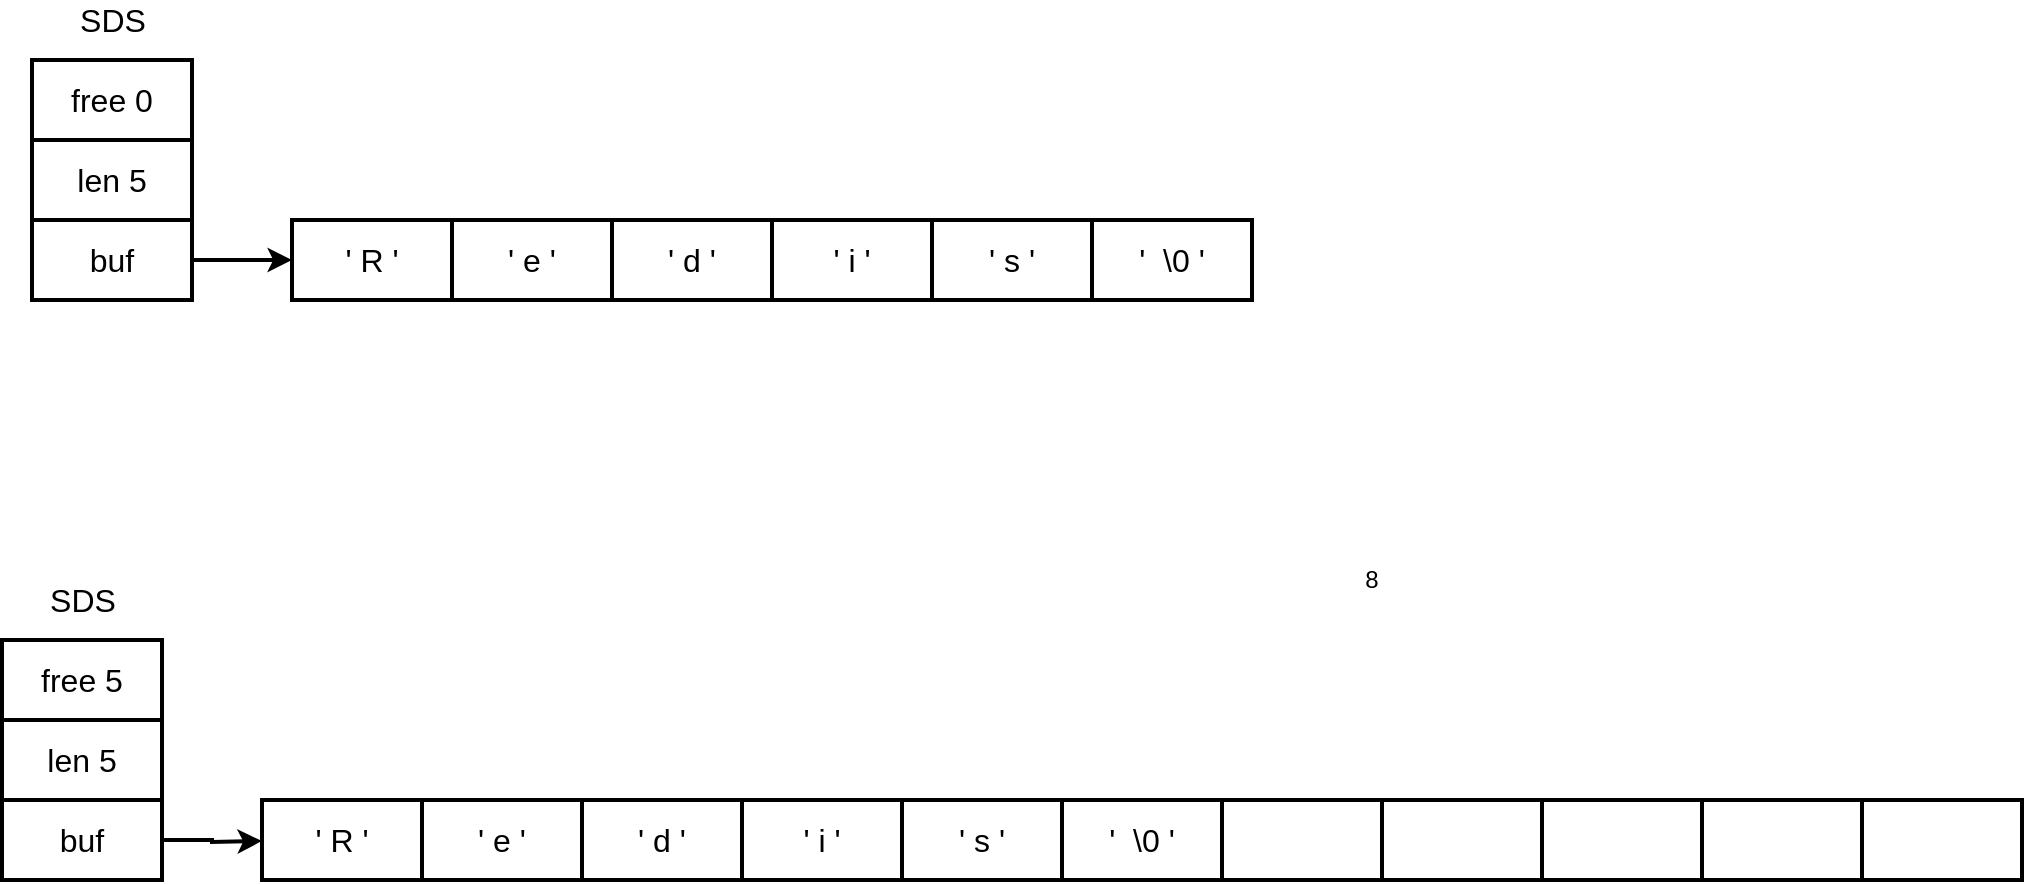 <mxfile version="14.0.3" type="github">
  <diagram id="LY2Codab3YnhHiz8OKky" name="第 1 页">
    <mxGraphModel dx="1426" dy="844" grid="1" gridSize="10" guides="1" tooltips="1" connect="1" arrows="1" fold="1" page="1" pageScale="1" pageWidth="1169" pageHeight="827" math="0" shadow="0">
      <root>
        <mxCell id="0" />
        <mxCell id="1" parent="0" />
        <mxCell id="-1yst3b768saj9NJsJvU-1" value="" style="rounded=0;whiteSpace=wrap;html=1;strokeWidth=2;" vertex="1" parent="1">
          <mxGeometry x="80" y="180" width="80" height="120" as="geometry" />
        </mxCell>
        <mxCell id="-1yst3b768saj9NJsJvU-2" value="&lt;font style=&quot;font-size: 16px&quot;&gt;free 0&lt;/font&gt;" style="rounded=0;whiteSpace=wrap;html=1;strokeWidth=2;" vertex="1" parent="1">
          <mxGeometry x="80" y="180" width="80" height="40" as="geometry" />
        </mxCell>
        <mxCell id="-1yst3b768saj9NJsJvU-3" value="&lt;font style=&quot;font-size: 16px&quot;&gt;SDS&lt;/font&gt;" style="text;html=1;align=center;verticalAlign=middle;resizable=0;points=[];autosize=1;" vertex="1" parent="1">
          <mxGeometry x="95" y="150" width="50" height="20" as="geometry" />
        </mxCell>
        <mxCell id="-1yst3b768saj9NJsJvU-4" value="&lt;font style=&quot;font-size: 16px&quot;&gt;len 5&lt;/font&gt;" style="rounded=0;whiteSpace=wrap;html=1;strokeWidth=2;" vertex="1" parent="1">
          <mxGeometry x="80" y="220" width="80" height="40" as="geometry" />
        </mxCell>
        <mxCell id="-1yst3b768saj9NJsJvU-7" value="" style="edgeStyle=orthogonalEdgeStyle;rounded=0;orthogonalLoop=1;jettySize=auto;html=1;strokeWidth=2;" edge="1" parent="1" source="-1yst3b768saj9NJsJvU-5" target="-1yst3b768saj9NJsJvU-6">
          <mxGeometry relative="1" as="geometry" />
        </mxCell>
        <mxCell id="-1yst3b768saj9NJsJvU-5" value="&lt;font style=&quot;font-size: 16px&quot;&gt;buf&lt;/font&gt;" style="rounded=0;whiteSpace=wrap;html=1;strokeWidth=2;" vertex="1" parent="1">
          <mxGeometry x="80" y="260" width="80" height="40" as="geometry" />
        </mxCell>
        <mxCell id="-1yst3b768saj9NJsJvU-6" value="" style="rounded=0;whiteSpace=wrap;html=1;strokeWidth=2;" vertex="1" parent="1">
          <mxGeometry x="210" y="260" width="480" height="40" as="geometry" />
        </mxCell>
        <mxCell id="-1yst3b768saj9NJsJvU-8" value="&lt;font style=&quot;font-size: 16px&quot;&gt;&#39; R &#39;&lt;/font&gt;" style="rounded=0;whiteSpace=wrap;html=1;strokeWidth=2;" vertex="1" parent="1">
          <mxGeometry x="210" y="260" width="80" height="40" as="geometry" />
        </mxCell>
        <mxCell id="-1yst3b768saj9NJsJvU-9" value="&lt;font style=&quot;font-size: 16px&quot;&gt;&#39; e &#39;&lt;/font&gt;" style="rounded=0;whiteSpace=wrap;html=1;strokeWidth=2;" vertex="1" parent="1">
          <mxGeometry x="290" y="260" width="80" height="40" as="geometry" />
        </mxCell>
        <mxCell id="-1yst3b768saj9NJsJvU-10" value="&lt;font style=&quot;font-size: 16px&quot;&gt;&#39; d &#39;&lt;/font&gt;" style="rounded=0;whiteSpace=wrap;html=1;strokeWidth=2;" vertex="1" parent="1">
          <mxGeometry x="370" y="260" width="80" height="40" as="geometry" />
        </mxCell>
        <mxCell id="-1yst3b768saj9NJsJvU-11" value="&lt;font style=&quot;font-size: 16px&quot;&gt;&#39; i &#39;&lt;/font&gt;" style="rounded=0;whiteSpace=wrap;html=1;strokeWidth=2;" vertex="1" parent="1">
          <mxGeometry x="450" y="260" width="80" height="40" as="geometry" />
        </mxCell>
        <mxCell id="-1yst3b768saj9NJsJvU-12" value="&lt;font style=&quot;font-size: 16px&quot;&gt;&#39; s &#39;&lt;/font&gt;" style="rounded=0;whiteSpace=wrap;html=1;strokeWidth=2;" vertex="1" parent="1">
          <mxGeometry x="530" y="260" width="80" height="40" as="geometry" />
        </mxCell>
        <mxCell id="-1yst3b768saj9NJsJvU-13" value="&lt;font style=&quot;font-size: 16px&quot;&gt;&#39;&amp;nbsp; \0 &#39;&lt;/font&gt;" style="rounded=0;whiteSpace=wrap;html=1;strokeWidth=2;" vertex="1" parent="1">
          <mxGeometry x="610" y="260" width="80" height="40" as="geometry" />
        </mxCell>
        <mxCell id="-1yst3b768saj9NJsJvU-15" value="" style="rounded=0;whiteSpace=wrap;html=1;strokeWidth=2;" vertex="1" parent="1">
          <mxGeometry x="65" y="470" width="80" height="120" as="geometry" />
        </mxCell>
        <mxCell id="-1yst3b768saj9NJsJvU-16" value="&lt;font style=&quot;font-size: 16px&quot;&gt;free 5&lt;/font&gt;" style="rounded=0;whiteSpace=wrap;html=1;strokeWidth=2;" vertex="1" parent="1">
          <mxGeometry x="65" y="470" width="80" height="40" as="geometry" />
        </mxCell>
        <mxCell id="-1yst3b768saj9NJsJvU-17" value="&lt;font style=&quot;font-size: 16px&quot;&gt;SDS&lt;/font&gt;" style="text;html=1;align=center;verticalAlign=middle;resizable=0;points=[];autosize=1;" vertex="1" parent="1">
          <mxGeometry x="80" y="440" width="50" height="20" as="geometry" />
        </mxCell>
        <mxCell id="-1yst3b768saj9NJsJvU-18" value="&lt;font style=&quot;font-size: 16px&quot;&gt;len 5&lt;/font&gt;" style="rounded=0;whiteSpace=wrap;html=1;strokeWidth=2;" vertex="1" parent="1">
          <mxGeometry x="65" y="510" width="80" height="40" as="geometry" />
        </mxCell>
        <mxCell id="-1yst3b768saj9NJsJvU-19" value="" style="edgeStyle=orthogonalEdgeStyle;rounded=0;orthogonalLoop=1;jettySize=auto;html=1;strokeWidth=2;" edge="1" source="-1yst3b768saj9NJsJvU-20" parent="1">
          <mxGeometry relative="1" as="geometry">
            <mxPoint x="195" y="570.5" as="targetPoint" />
          </mxGeometry>
        </mxCell>
        <mxCell id="-1yst3b768saj9NJsJvU-20" value="&lt;font style=&quot;font-size: 16px&quot;&gt;buf&lt;/font&gt;" style="rounded=0;whiteSpace=wrap;html=1;strokeWidth=2;" vertex="1" parent="1">
          <mxGeometry x="65" y="550" width="80" height="40" as="geometry" />
        </mxCell>
        <mxCell id="-1yst3b768saj9NJsJvU-22" value="&lt;font style=&quot;font-size: 16px&quot;&gt;&#39; R &#39;&lt;/font&gt;" style="rounded=0;whiteSpace=wrap;html=1;strokeWidth=2;" vertex="1" parent="1">
          <mxGeometry x="195" y="550" width="80" height="40" as="geometry" />
        </mxCell>
        <mxCell id="-1yst3b768saj9NJsJvU-23" value="&lt;font style=&quot;font-size: 16px&quot;&gt;&#39; e &#39;&lt;/font&gt;" style="rounded=0;whiteSpace=wrap;html=1;strokeWidth=2;" vertex="1" parent="1">
          <mxGeometry x="275" y="550" width="80" height="40" as="geometry" />
        </mxCell>
        <mxCell id="-1yst3b768saj9NJsJvU-24" value="&lt;font style=&quot;font-size: 16px&quot;&gt;&#39; d &#39;&lt;/font&gt;" style="rounded=0;whiteSpace=wrap;html=1;strokeWidth=2;" vertex="1" parent="1">
          <mxGeometry x="355" y="550" width="80" height="40" as="geometry" />
        </mxCell>
        <mxCell id="-1yst3b768saj9NJsJvU-25" value="&lt;font style=&quot;font-size: 16px&quot;&gt;&#39; i &#39;&lt;/font&gt;" style="rounded=0;whiteSpace=wrap;html=1;strokeWidth=2;" vertex="1" parent="1">
          <mxGeometry x="435" y="550" width="80" height="40" as="geometry" />
        </mxCell>
        <mxCell id="-1yst3b768saj9NJsJvU-26" value="&lt;font style=&quot;font-size: 16px&quot;&gt;&#39; s &#39;&lt;/font&gt;" style="rounded=0;whiteSpace=wrap;html=1;strokeWidth=2;" vertex="1" parent="1">
          <mxGeometry x="515" y="550" width="80" height="40" as="geometry" />
        </mxCell>
        <mxCell id="-1yst3b768saj9NJsJvU-27" value="&lt;font style=&quot;font-size: 16px&quot;&gt;&#39;&amp;nbsp; \0 &#39;&lt;/font&gt;" style="rounded=0;whiteSpace=wrap;html=1;strokeWidth=2;" vertex="1" parent="1">
          <mxGeometry x="595" y="550" width="80" height="40" as="geometry" />
        </mxCell>
        <mxCell id="-1yst3b768saj9NJsJvU-28" value="" style="rounded=0;whiteSpace=wrap;html=1;strokeWidth=2;" vertex="1" parent="1">
          <mxGeometry x="675" y="550" width="80" height="40" as="geometry" />
        </mxCell>
        <mxCell id="-1yst3b768saj9NJsJvU-29" value="" style="rounded=0;whiteSpace=wrap;html=1;strokeWidth=2;" vertex="1" parent="1">
          <mxGeometry x="755" y="550" width="80" height="40" as="geometry" />
        </mxCell>
        <mxCell id="-1yst3b768saj9NJsJvU-30" value="" style="rounded=0;whiteSpace=wrap;html=1;strokeWidth=2;" vertex="1" parent="1">
          <mxGeometry x="835" y="550" width="80" height="40" as="geometry" />
        </mxCell>
        <mxCell id="-1yst3b768saj9NJsJvU-31" value="" style="rounded=0;whiteSpace=wrap;html=1;strokeWidth=2;" vertex="1" parent="1">
          <mxGeometry x="915" y="550" width="80" height="40" as="geometry" />
        </mxCell>
        <mxCell id="-1yst3b768saj9NJsJvU-32" value="" style="rounded=0;whiteSpace=wrap;html=1;strokeWidth=2;" vertex="1" parent="1">
          <mxGeometry x="995" y="550" width="80" height="40" as="geometry" />
        </mxCell>
        <mxCell id="-1yst3b768saj9NJsJvU-33" value="8" style="text;html=1;strokeColor=none;fillColor=none;align=center;verticalAlign=middle;whiteSpace=wrap;rounded=0;" vertex="1" parent="1">
          <mxGeometry x="730" y="430" width="40" height="20" as="geometry" />
        </mxCell>
      </root>
    </mxGraphModel>
  </diagram>
</mxfile>
